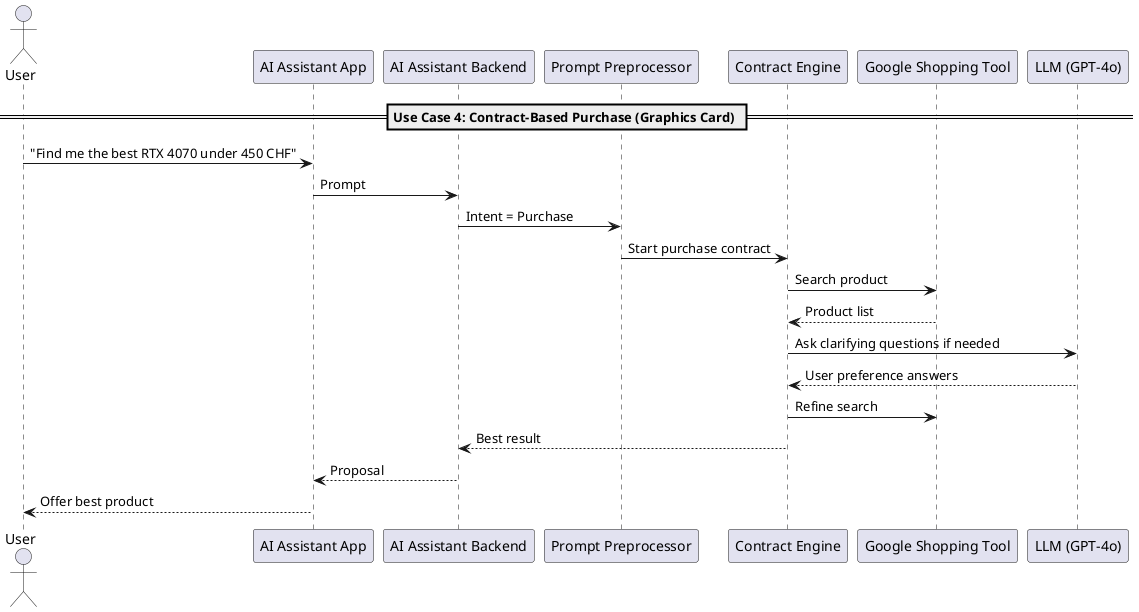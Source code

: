 @startuml
== Use Case 4: Contract-Based Purchase (Graphics Card) ==
actor User
participant "AI Assistant App" as App4
participant "AI Assistant Backend" as Backend4
participant "Prompt Preprocessor" as Pre4
participant "Contract Engine" as Contract
participant "Google Shopping Tool" as Shop
participant "LLM (GPT-4o)" as LLM4

User -> App4 : "Find me the best RTX 4070 under 450 CHF"
App4 -> Backend4 : Prompt
Backend4 -> Pre4 : Intent = Purchase
Pre4 -> Contract : Start purchase contract
Contract -> Shop : Search product
Shop --> Contract : Product list
Contract -> LLM4 : Ask clarifying questions if needed
LLM4 --> Contract : User preference answers
Contract -> Shop : Refine search
Contract --> Backend4 : Best result
Backend4 --> App4 : Proposal
App4 --> User : Offer best product
@enduml
